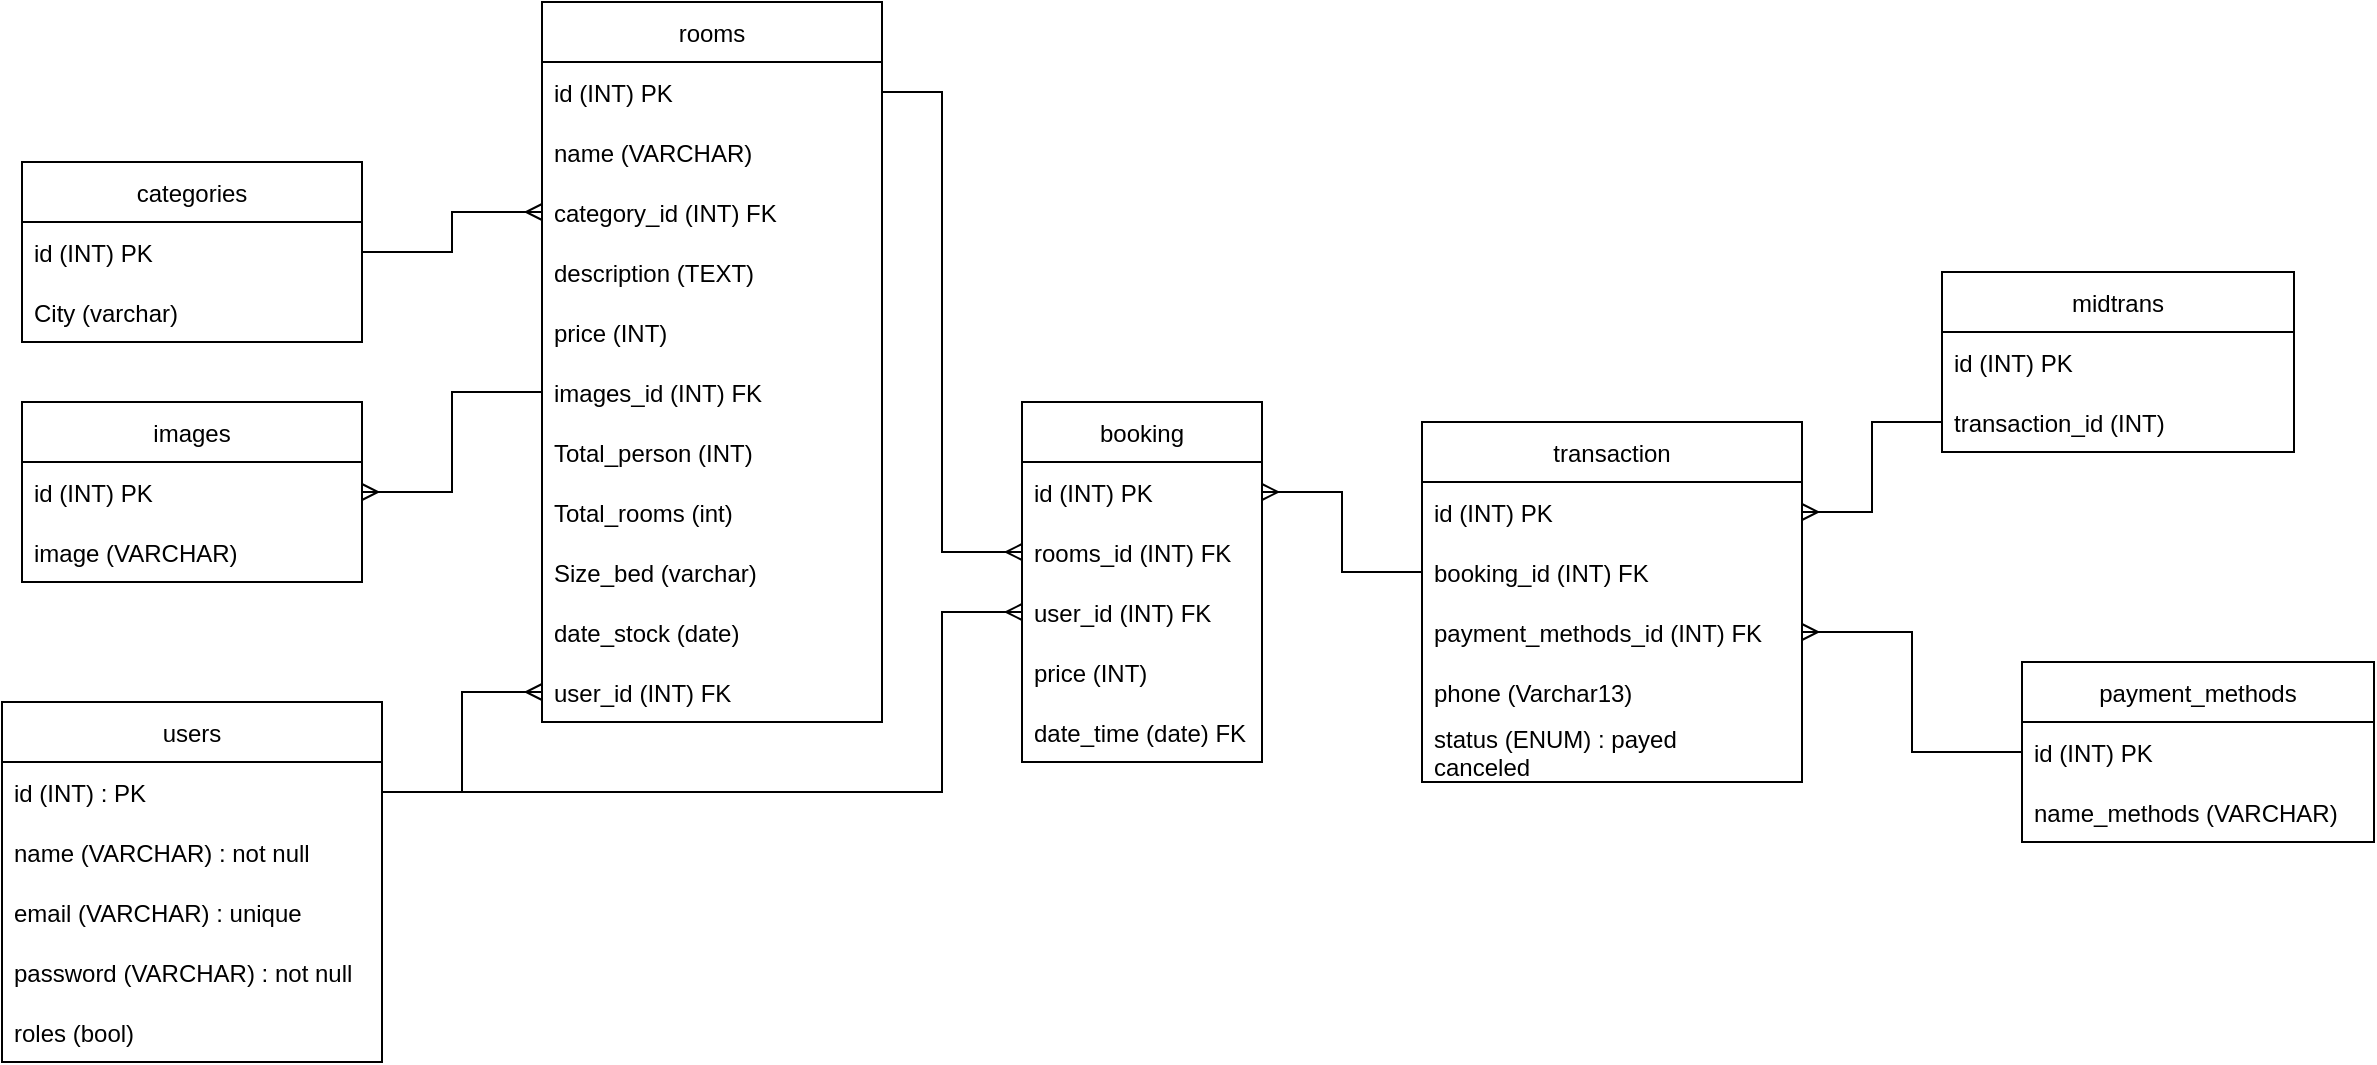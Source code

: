 <mxfile>
    <diagram id="cJwIZMxX6NavqjxChlhD" name="Page-1">
        <mxGraphModel dx="422" dy="398" grid="1" gridSize="10" guides="1" tooltips="1" connect="1" arrows="1" fold="1" page="1" pageScale="1" pageWidth="1100" pageHeight="850" math="0" shadow="0">
            <root>
                <mxCell id="0"/>
                <mxCell id="1" parent="0"/>
                <mxCell id="2" value="users" style="swimlane;fontStyle=0;childLayout=stackLayout;horizontal=1;startSize=30;horizontalStack=0;resizeParent=1;resizeParentMax=0;resizeLast=0;collapsible=1;marginBottom=0;" parent="1" vertex="1">
                    <mxGeometry x="570" y="470" width="190" height="180" as="geometry"/>
                </mxCell>
                <mxCell id="3" value="id (INT) : PK" style="text;strokeColor=none;fillColor=none;align=left;verticalAlign=middle;spacingLeft=4;spacingRight=4;overflow=hidden;points=[[0,0.5],[1,0.5]];portConstraint=eastwest;rotatable=0;" parent="2" vertex="1">
                    <mxGeometry y="30" width="190" height="30" as="geometry"/>
                </mxCell>
                <mxCell id="4" value="name (VARCHAR) : not null" style="text;strokeColor=none;fillColor=none;align=left;verticalAlign=middle;spacingLeft=4;spacingRight=4;overflow=hidden;points=[[0,0.5],[1,0.5]];portConstraint=eastwest;rotatable=0;" parent="2" vertex="1">
                    <mxGeometry y="60" width="190" height="30" as="geometry"/>
                </mxCell>
                <mxCell id="5" value="email (VARCHAR) : unique" style="text;strokeColor=none;fillColor=none;align=left;verticalAlign=middle;spacingLeft=4;spacingRight=4;overflow=hidden;points=[[0,0.5],[1,0.5]];portConstraint=eastwest;rotatable=0;" parent="2" vertex="1">
                    <mxGeometry y="90" width="190" height="30" as="geometry"/>
                </mxCell>
                <mxCell id="6" value="password (VARCHAR) : not null" style="text;strokeColor=none;fillColor=none;align=left;verticalAlign=middle;spacingLeft=4;spacingRight=4;overflow=hidden;points=[[0,0.5],[1,0.5]];portConstraint=eastwest;rotatable=0;" parent="2" vertex="1">
                    <mxGeometry y="120" width="190" height="30" as="geometry"/>
                </mxCell>
                <mxCell id="7" value="roles (bool)" style="text;strokeColor=none;fillColor=none;align=left;verticalAlign=middle;spacingLeft=4;spacingRight=4;overflow=hidden;points=[[0,0.5],[1,0.5]];portConstraint=eastwest;rotatable=0;" parent="2" vertex="1">
                    <mxGeometry y="150" width="190" height="30" as="geometry"/>
                </mxCell>
                <mxCell id="9" value="rooms" style="swimlane;fontStyle=0;childLayout=stackLayout;horizontal=1;startSize=30;horizontalStack=0;resizeParent=1;resizeParentMax=0;resizeLast=0;collapsible=1;marginBottom=0;" parent="1" vertex="1">
                    <mxGeometry x="840" y="120" width="170" height="360" as="geometry"/>
                </mxCell>
                <mxCell id="10" value="id (INT) PK" style="text;strokeColor=none;fillColor=none;align=left;verticalAlign=middle;spacingLeft=4;spacingRight=4;overflow=hidden;points=[[0,0.5],[1,0.5]];portConstraint=eastwest;rotatable=0;" parent="9" vertex="1">
                    <mxGeometry y="30" width="170" height="30" as="geometry"/>
                </mxCell>
                <mxCell id="11" value="name (VARCHAR)" style="text;strokeColor=none;fillColor=none;align=left;verticalAlign=middle;spacingLeft=4;spacingRight=4;overflow=hidden;points=[[0,0.5],[1,0.5]];portConstraint=eastwest;rotatable=0;" parent="9" vertex="1">
                    <mxGeometry y="60" width="170" height="30" as="geometry"/>
                </mxCell>
                <mxCell id="15" value="category_id (INT) FK" style="text;strokeColor=none;fillColor=none;align=left;verticalAlign=middle;spacingLeft=4;spacingRight=4;overflow=hidden;points=[[0,0.5],[1,0.5]];portConstraint=eastwest;rotatable=0;" parent="9" vertex="1">
                    <mxGeometry y="90" width="170" height="30" as="geometry"/>
                </mxCell>
                <mxCell id="14" value="description (TEXT)" style="text;strokeColor=none;fillColor=none;align=left;verticalAlign=middle;spacingLeft=4;spacingRight=4;overflow=hidden;points=[[0,0.5],[1,0.5]];portConstraint=eastwest;rotatable=0;" parent="9" vertex="1">
                    <mxGeometry y="120" width="170" height="30" as="geometry"/>
                </mxCell>
                <mxCell id="12" value="price (INT)" style="text;strokeColor=none;fillColor=none;align=left;verticalAlign=middle;spacingLeft=4;spacingRight=4;overflow=hidden;points=[[0,0.5],[1,0.5]];portConstraint=eastwest;rotatable=0;" parent="9" vertex="1">
                    <mxGeometry y="150" width="170" height="30" as="geometry"/>
                </mxCell>
                <mxCell id="90" value="images_id (INT) FK" style="text;strokeColor=none;fillColor=none;align=left;verticalAlign=middle;spacingLeft=4;spacingRight=4;overflow=hidden;points=[[0,0.5],[1,0.5]];portConstraint=eastwest;rotatable=0;" parent="9" vertex="1">
                    <mxGeometry y="180" width="170" height="30" as="geometry"/>
                </mxCell>
                <mxCell id="120" value="Total_person (INT)" style="text;strokeColor=none;fillColor=none;align=left;verticalAlign=middle;spacingLeft=4;spacingRight=4;overflow=hidden;points=[[0,0.5],[1,0.5]];portConstraint=eastwest;rotatable=0;" vertex="1" parent="9">
                    <mxGeometry y="210" width="170" height="30" as="geometry"/>
                </mxCell>
                <mxCell id="121" value="Total_rooms (int)" style="text;strokeColor=none;fillColor=none;align=left;verticalAlign=middle;spacingLeft=4;spacingRight=4;overflow=hidden;points=[[0,0.5],[1,0.5]];portConstraint=eastwest;rotatable=0;" vertex="1" parent="9">
                    <mxGeometry y="240" width="170" height="30" as="geometry"/>
                </mxCell>
                <mxCell id="122" value="Size_bed (varchar)" style="text;strokeColor=none;fillColor=none;align=left;verticalAlign=middle;spacingLeft=4;spacingRight=4;overflow=hidden;points=[[0,0.5],[1,0.5]];portConstraint=eastwest;rotatable=0;" vertex="1" parent="9">
                    <mxGeometry y="270" width="170" height="30" as="geometry"/>
                </mxCell>
                <mxCell id="13" value="date_stock (date)" style="text;strokeColor=none;fillColor=none;align=left;verticalAlign=middle;spacingLeft=4;spacingRight=4;overflow=hidden;points=[[0,0.5],[1,0.5]];portConstraint=eastwest;rotatable=0;" parent="9" vertex="1">
                    <mxGeometry y="300" width="170" height="30" as="geometry"/>
                </mxCell>
                <mxCell id="105" value="user_id (INT) FK" style="text;strokeColor=none;fillColor=none;align=left;verticalAlign=middle;spacingLeft=4;spacingRight=4;overflow=hidden;points=[[0,0.5],[1,0.5]];portConstraint=eastwest;rotatable=0;" parent="9" vertex="1">
                    <mxGeometry y="330" width="170" height="30" as="geometry"/>
                </mxCell>
                <mxCell id="43" value="" style="edgeStyle=elbowEdgeStyle;fontSize=12;html=1;endArrow=ERmany;rounded=0;exitX=1;exitY=0.5;exitDx=0;exitDy=0;entryX=0;entryY=0.5;entryDx=0;entryDy=0;" parent="1" source="103" target="15" edge="1">
                    <mxGeometry width="100" height="100" relative="1" as="geometry">
                        <mxPoint x="790" y="470" as="sourcePoint"/>
                        <mxPoint x="1190" y="795" as="targetPoint"/>
                    </mxGeometry>
                </mxCell>
                <mxCell id="50" value="payment_methods" style="swimlane;fontStyle=0;childLayout=stackLayout;horizontal=1;startSize=30;horizontalStack=0;resizeParent=1;resizeParentMax=0;resizeLast=0;collapsible=1;marginBottom=0;" parent="1" vertex="1">
                    <mxGeometry x="1580" y="450" width="176" height="90" as="geometry"/>
                </mxCell>
                <mxCell id="51" value="id (INT) PK" style="text;strokeColor=none;fillColor=none;align=left;verticalAlign=middle;spacingLeft=4;spacingRight=4;overflow=hidden;points=[[0,0.5],[1,0.5]];portConstraint=eastwest;rotatable=0;" parent="50" vertex="1">
                    <mxGeometry y="30" width="176" height="30" as="geometry"/>
                </mxCell>
                <mxCell id="52" value="name_methods (VARCHAR)" style="text;strokeColor=none;fillColor=none;align=left;verticalAlign=middle;spacingLeft=4;spacingRight=4;overflow=hidden;points=[[0,0.5],[1,0.5]];portConstraint=eastwest;rotatable=0;" parent="50" vertex="1">
                    <mxGeometry y="60" width="176" height="30" as="geometry"/>
                </mxCell>
                <mxCell id="89" value="" style="edgeStyle=elbowEdgeStyle;fontSize=12;html=1;endArrow=ERmany;rounded=0;entryX=0;entryY=0.5;entryDx=0;entryDy=0;exitX=1;exitY=0.25;exitDx=0;exitDy=0;" parent="1" source="2" target="105" edge="1">
                    <mxGeometry width="100" height="100" relative="1" as="geometry">
                        <mxPoint x="770" y="500" as="sourcePoint"/>
                        <mxPoint x="840" y="515" as="targetPoint"/>
                        <Array as="points">
                            <mxPoint x="800" y="490"/>
                        </Array>
                    </mxGeometry>
                </mxCell>
                <mxCell id="102" value="categories" style="swimlane;fontStyle=0;childLayout=stackLayout;horizontal=1;startSize=30;horizontalStack=0;resizeParent=1;resizeParentMax=0;resizeLast=0;collapsible=1;marginBottom=0;" parent="1" vertex="1">
                    <mxGeometry x="580" y="200" width="170" height="90" as="geometry"/>
                </mxCell>
                <mxCell id="103" value="id (INT) PK" style="text;strokeColor=none;fillColor=none;align=left;verticalAlign=middle;spacingLeft=4;spacingRight=4;overflow=hidden;points=[[0,0.5],[1,0.5]];portConstraint=eastwest;rotatable=0;" parent="102" vertex="1">
                    <mxGeometry y="30" width="170" height="30" as="geometry"/>
                </mxCell>
                <mxCell id="104" value="City (varchar)" style="text;strokeColor=none;fillColor=none;align=left;verticalAlign=middle;spacingLeft=4;spacingRight=4;overflow=hidden;points=[[0,0.5],[1,0.5]];portConstraint=eastwest;rotatable=0;" parent="102" vertex="1">
                    <mxGeometry y="60" width="170" height="30" as="geometry"/>
                </mxCell>
                <mxCell id="115" value="images" style="swimlane;fontStyle=0;childLayout=stackLayout;horizontal=1;startSize=30;horizontalStack=0;resizeParent=1;resizeParentMax=0;resizeLast=0;collapsible=1;marginBottom=0;" parent="1" vertex="1">
                    <mxGeometry x="580" y="320" width="170" height="90" as="geometry"/>
                </mxCell>
                <mxCell id="116" value="id (INT) PK" style="text;strokeColor=none;fillColor=none;align=left;verticalAlign=middle;spacingLeft=4;spacingRight=4;overflow=hidden;points=[[0,0.5],[1,0.5]];portConstraint=eastwest;rotatable=0;" parent="115" vertex="1">
                    <mxGeometry y="30" width="170" height="30" as="geometry"/>
                </mxCell>
                <mxCell id="117" value="image (VARCHAR) " style="text;strokeColor=none;fillColor=none;align=left;verticalAlign=middle;spacingLeft=4;spacingRight=4;overflow=hidden;points=[[0,0.5],[1,0.5]];portConstraint=eastwest;rotatable=0;" parent="115" vertex="1">
                    <mxGeometry y="60" width="170" height="30" as="geometry"/>
                </mxCell>
                <mxCell id="118" value="" style="edgeStyle=elbowEdgeStyle;fontSize=12;html=1;endArrow=ERmany;rounded=0;exitX=0;exitY=0.5;exitDx=0;exitDy=0;entryX=1;entryY=0.5;entryDx=0;entryDy=0;" parent="1" source="90" target="116" edge="1">
                    <mxGeometry width="100" height="100" relative="1" as="geometry">
                        <mxPoint x="830" y="415" as="sourcePoint"/>
                        <mxPoint x="680" y="430" as="targetPoint"/>
                    </mxGeometry>
                </mxCell>
                <mxCell id="131" value="" style="edgeStyle=elbowEdgeStyle;fontSize=12;html=1;endArrow=ERmany;rounded=0;exitX=1;exitY=0.5;exitDx=0;exitDy=0;entryX=0;entryY=0.5;entryDx=0;entryDy=0;" edge="1" parent="1" source="10" target="36">
                    <mxGeometry width="100" height="100" relative="1" as="geometry">
                        <mxPoint x="1030" y="355" as="sourcePoint"/>
                        <mxPoint x="1150" y="315" as="targetPoint"/>
                        <Array as="points">
                            <mxPoint x="1040" y="270"/>
                        </Array>
                    </mxGeometry>
                </mxCell>
                <mxCell id="132" value="" style="edgeStyle=elbowEdgeStyle;fontSize=12;html=1;endArrow=ERmany;rounded=0;exitX=1;exitY=0.5;exitDx=0;exitDy=0;entryX=0;entryY=0.5;entryDx=0;entryDy=0;" edge="1" parent="1" source="3" target="24">
                    <mxGeometry width="100" height="100" relative="1" as="geometry">
                        <mxPoint x="820" y="555" as="sourcePoint"/>
                        <mxPoint x="900" y="525" as="targetPoint"/>
                        <Array as="points">
                            <mxPoint x="1040" y="480"/>
                        </Array>
                    </mxGeometry>
                </mxCell>
                <mxCell id="134" value="" style="edgeStyle=elbowEdgeStyle;fontSize=12;html=1;endArrow=ERmany;rounded=0;exitX=0;exitY=0.5;exitDx=0;exitDy=0;entryX=1;entryY=0.5;entryDx=0;entryDy=0;" edge="1" parent="1" source="51" target="148">
                    <mxGeometry width="100" height="100" relative="1" as="geometry">
                        <mxPoint x="1320" y="525" as="sourcePoint"/>
                        <mxPoint x="1360" y="550" as="targetPoint"/>
                        <Array as="points"/>
                    </mxGeometry>
                </mxCell>
                <mxCell id="137" value="midtrans" style="swimlane;fontStyle=0;childLayout=stackLayout;horizontal=1;startSize=30;horizontalStack=0;resizeParent=1;resizeParentMax=0;resizeLast=0;collapsible=1;marginBottom=0;" vertex="1" parent="1">
                    <mxGeometry x="1540" y="255" width="176" height="90" as="geometry"/>
                </mxCell>
                <mxCell id="138" value="id (INT) PK" style="text;strokeColor=none;fillColor=none;align=left;verticalAlign=middle;spacingLeft=4;spacingRight=4;overflow=hidden;points=[[0,0.5],[1,0.5]];portConstraint=eastwest;rotatable=0;" vertex="1" parent="137">
                    <mxGeometry y="30" width="176" height="30" as="geometry"/>
                </mxCell>
                <mxCell id="139" value="transaction_id (INT)" style="text;strokeColor=none;fillColor=none;align=left;verticalAlign=middle;spacingLeft=4;spacingRight=4;overflow=hidden;points=[[0,0.5],[1,0.5]];portConstraint=eastwest;rotatable=0;" vertex="1" parent="137">
                    <mxGeometry y="60" width="176" height="30" as="geometry"/>
                </mxCell>
                <mxCell id="142" value="" style="edgeStyle=elbowEdgeStyle;fontSize=12;html=1;endArrow=ERmany;rounded=0;exitX=0;exitY=0.5;exitDx=0;exitDy=0;entryX=1;entryY=0.5;entryDx=0;entryDy=0;" edge="1" parent="1" source="139" target="144">
                    <mxGeometry width="100" height="100" relative="1" as="geometry">
                        <mxPoint x="1326" y="390" as="sourcePoint"/>
                        <mxPoint x="1350" y="380" as="targetPoint"/>
                        <Array as="points"/>
                    </mxGeometry>
                </mxCell>
                <mxCell id="143" value="transaction" style="swimlane;fontStyle=0;childLayout=stackLayout;horizontal=1;startSize=30;horizontalStack=0;resizeParent=1;resizeParentMax=0;resizeLast=0;collapsible=1;marginBottom=0;" vertex="1" parent="1">
                    <mxGeometry x="1280" y="330" width="190" height="180" as="geometry"/>
                </mxCell>
                <mxCell id="144" value="id (INT) PK" style="text;strokeColor=none;fillColor=none;align=left;verticalAlign=middle;spacingLeft=4;spacingRight=4;overflow=hidden;points=[[0,0.5],[1,0.5]];portConstraint=eastwest;rotatable=0;" vertex="1" parent="143">
                    <mxGeometry y="30" width="190" height="30" as="geometry"/>
                </mxCell>
                <mxCell id="152" value="booking_id (INT) FK" style="text;strokeColor=none;fillColor=none;align=left;verticalAlign=middle;spacingLeft=4;spacingRight=4;overflow=hidden;points=[[0,0.5],[1,0.5]];portConstraint=eastwest;rotatable=0;" vertex="1" parent="143">
                    <mxGeometry y="60" width="190" height="30" as="geometry"/>
                </mxCell>
                <mxCell id="148" value="payment_methods_id (INT) FK" style="text;strokeColor=none;fillColor=none;align=left;verticalAlign=middle;spacingLeft=4;spacingRight=4;overflow=hidden;points=[[0,0.5],[1,0.5]];portConstraint=eastwest;rotatable=0;" vertex="1" parent="143">
                    <mxGeometry y="90" width="190" height="30" as="geometry"/>
                </mxCell>
                <mxCell id="149" value="phone (Varchar13)" style="text;strokeColor=none;fillColor=none;align=left;verticalAlign=middle;spacingLeft=4;spacingRight=4;overflow=hidden;points=[[0,0.5],[1,0.5]];portConstraint=eastwest;rotatable=0;" vertex="1" parent="143">
                    <mxGeometry y="120" width="190" height="30" as="geometry"/>
                </mxCell>
                <mxCell id="151" value="status (ENUM) : payed &#10;canceled" style="text;strokeColor=none;fillColor=none;align=left;verticalAlign=middle;spacingLeft=4;spacingRight=4;overflow=hidden;points=[[0,0.5],[1,0.5]];portConstraint=eastwest;rotatable=0;" vertex="1" parent="143">
                    <mxGeometry y="150" width="190" height="30" as="geometry"/>
                </mxCell>
                <mxCell id="34" value="booking" style="swimlane;fontStyle=0;childLayout=stackLayout;horizontal=1;startSize=30;horizontalStack=0;resizeParent=1;resizeParentMax=0;resizeLast=0;collapsible=1;marginBottom=0;" parent="1" vertex="1">
                    <mxGeometry x="1080" y="320" width="120" height="180" as="geometry"/>
                </mxCell>
                <mxCell id="35" value="id (INT) PK" style="text;strokeColor=none;fillColor=none;align=left;verticalAlign=middle;spacingLeft=4;spacingRight=4;overflow=hidden;points=[[0,0.5],[1,0.5]];portConstraint=eastwest;rotatable=0;" parent="34" vertex="1">
                    <mxGeometry y="30" width="120" height="30" as="geometry"/>
                </mxCell>
                <mxCell id="36" value="rooms_id (INT) FK" style="text;strokeColor=none;fillColor=none;align=left;verticalAlign=middle;spacingLeft=4;spacingRight=4;overflow=hidden;points=[[0,0.5],[1,0.5]];portConstraint=eastwest;rotatable=0;" parent="34" vertex="1">
                    <mxGeometry y="60" width="120" height="30" as="geometry"/>
                </mxCell>
                <mxCell id="24" value="user_id (INT) FK " style="text;strokeColor=none;fillColor=none;align=left;verticalAlign=middle;spacingLeft=4;spacingRight=4;overflow=hidden;points=[[0,0.5],[1,0.5]];portConstraint=eastwest;rotatable=0;" parent="34" vertex="1">
                    <mxGeometry y="90" width="120" height="30" as="geometry"/>
                </mxCell>
                <mxCell id="38" value="price (INT)" style="text;strokeColor=none;fillColor=none;align=left;verticalAlign=middle;spacingLeft=4;spacingRight=4;overflow=hidden;points=[[0,0.5],[1,0.5]];portConstraint=eastwest;rotatable=0;" parent="34" vertex="1">
                    <mxGeometry y="120" width="120" height="30" as="geometry"/>
                </mxCell>
                <mxCell id="77" value="date_time (date) FK" style="text;strokeColor=none;fillColor=none;align=left;verticalAlign=middle;spacingLeft=4;spacingRight=4;overflow=hidden;points=[[0,0.5],[1,0.5]];portConstraint=eastwest;rotatable=0;" parent="34" vertex="1">
                    <mxGeometry y="150" width="120" height="30" as="geometry"/>
                </mxCell>
                <mxCell id="153" value="" style="edgeStyle=elbowEdgeStyle;fontSize=12;html=1;endArrow=ERmany;rounded=0;exitX=0;exitY=0.5;exitDx=0;exitDy=0;entryX=1;entryY=0.5;entryDx=0;entryDy=0;" edge="1" parent="1" source="152" target="35">
                    <mxGeometry width="100" height="100" relative="1" as="geometry">
                        <mxPoint x="1320" y="290" as="sourcePoint"/>
                        <mxPoint x="1210" y="230" as="targetPoint"/>
                        <Array as="points"/>
                    </mxGeometry>
                </mxCell>
            </root>
        </mxGraphModel>
    </diagram>
</mxfile>